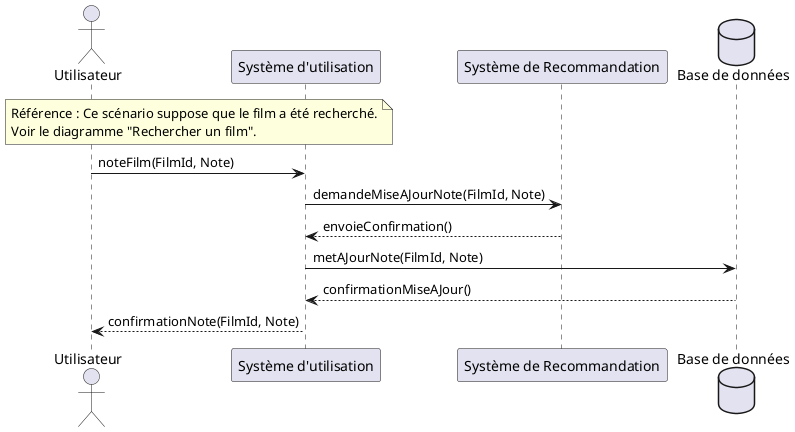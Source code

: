 " Scenario : L'utilisateur consulte les films recommandés"
@startuml
actor Utilisateur
participant "Système d'utilisation" as App
participant "Système de Recommandation" as Reco

Utilisateur -> App : arriveSurInterface()
App -> Reco : demandeRecommendations(User id)
Reco -> Reco : traiterRecommandations(User id)
Reco --> App : envoieRecommendations(List<FilmId>)
App --> Utilisateur : renvoieRecommendations(List<Film>)

@startuml
actor Utilisateur
participant "Système d'utilisation" as App
participant "Système de Recommandation" as Reco
database "Base de données" as DB

note over Utilisateur, App
Référence : Ce scénario suppose que le film a été recherché.
Voir le diagramme "Rechercher un film".
end note

Utilisateur -> App : noteFilm(FilmId, Note)
App -> Reco : demandeMiseAJourNote(FilmId, Note)
Reco --> App : envoieConfirmation()
App -> DB : metAJourNote(FilmId, Note)
DB --> App : confirmationMiseAJour()
App --> Utilisateur : confirmationNote(FilmId, Note)

@enduml


"Scénario : L'utilisateur recherche un film"
@startuml
actor Utilisateur
participant "Système d'utilisation" as App
database "Base de données" as DB

Utilisateur -> App : rechercheFilm()
App -> DB : interroge()
DB --> App : renvoie(List<Film>)
App --> Utilisateur : renvoie(List<Film>)

@enduml

"Scénario : L'utilisateur modifie (supprime compris) une note de film"
@startuml
actor Utilisateur
participant "Système d'utilisation" as App
database "Base de données" as DB

ref over Utilisateur, App, DB : [L'utilisateur consulte les films recommandés]
alt Modifie une note
Utilisateur -> App : modifNote(Film)
App -> DB : appliqueChangement()
DB --> App : valideChangement()
App --> Utilisateur : renseigneNouvelleNote()
end alt

alt Supprime une note
Utilisateur -> App : demandeSuppressionNote()
App -> DB : demandeSuppressionNote()
DB -> DB : appliqueSuppression()
DB --> App : valideSuppression()
App --> Utilisateur : suppressionValide()
end alt

@enduml
